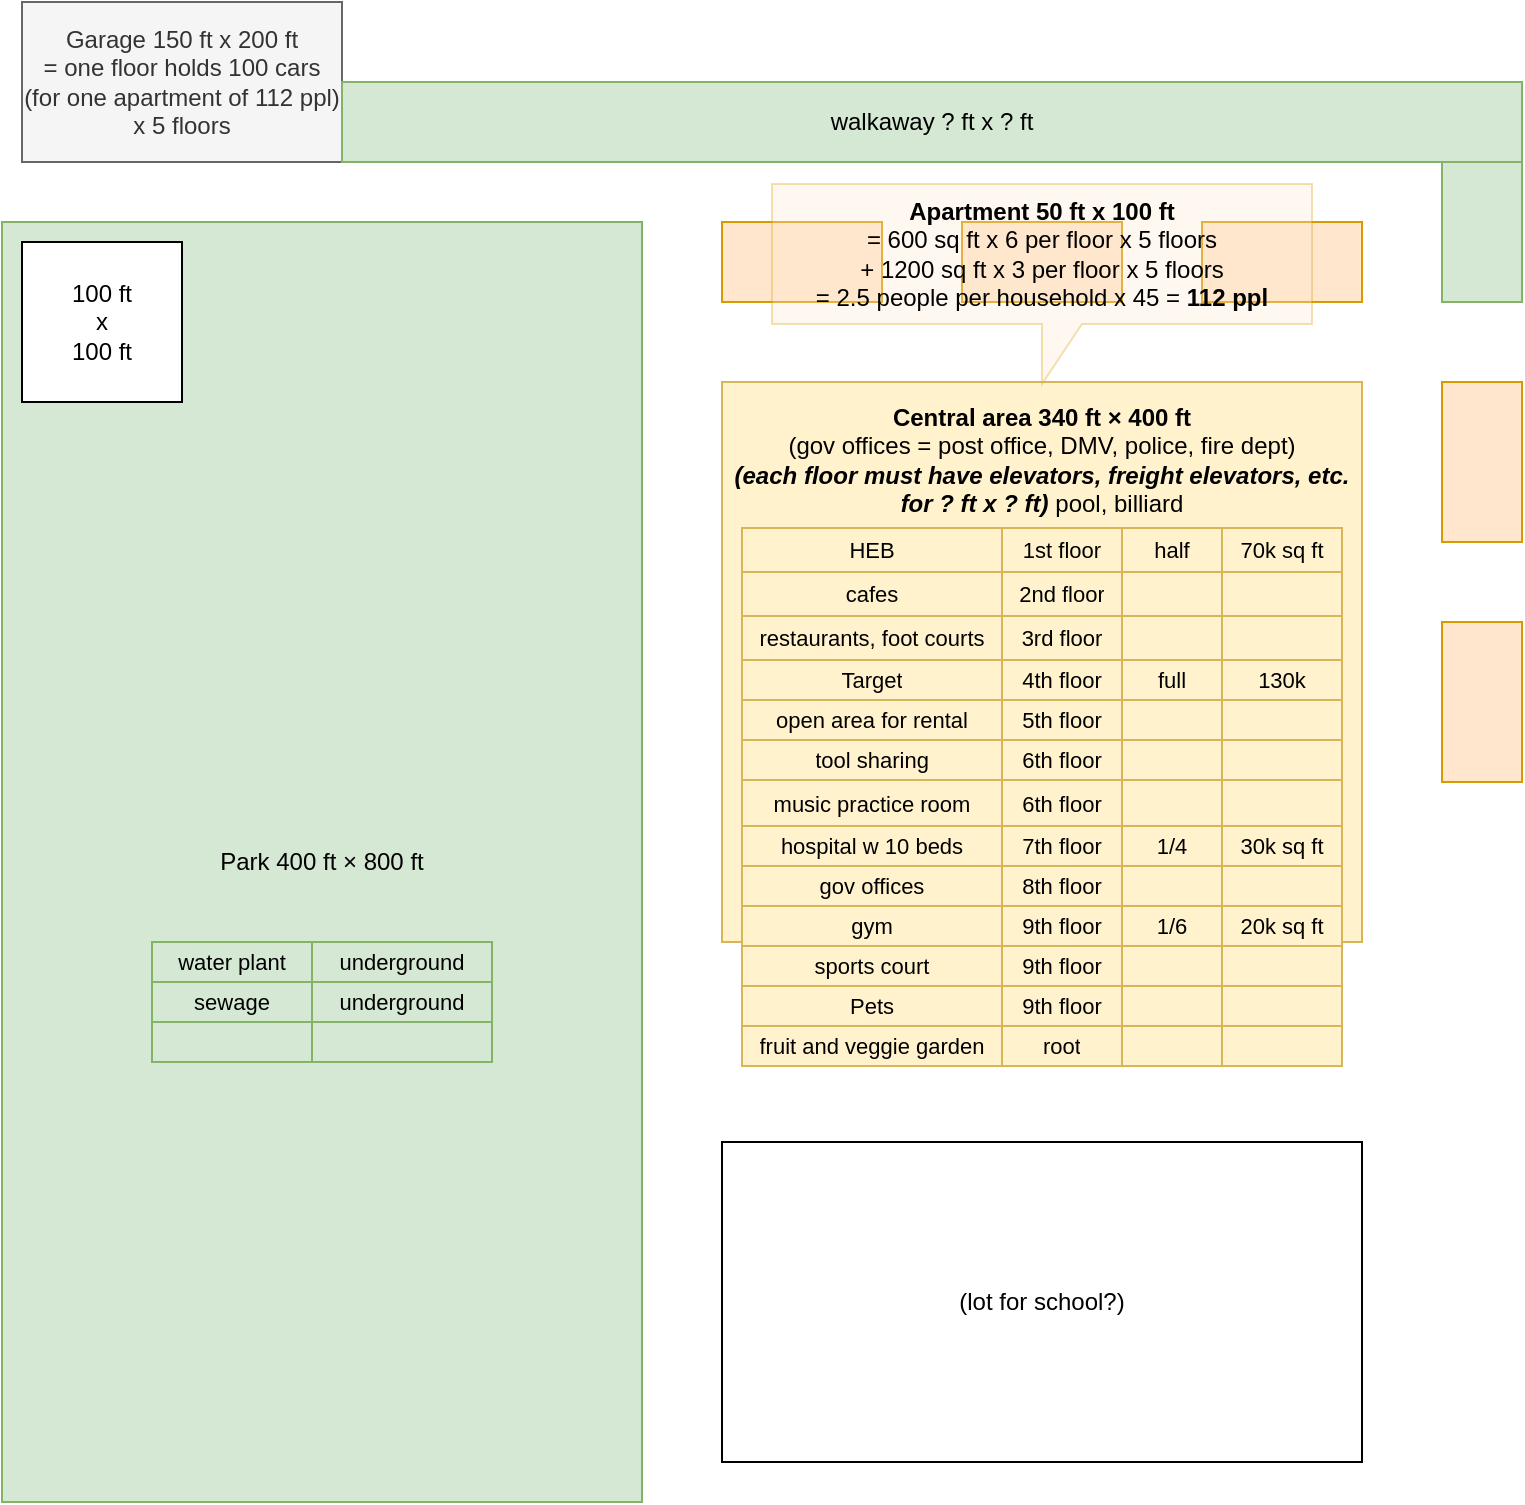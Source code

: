 <mxfile version="22.1.4" type="device">
  <diagram name="Page-1" id="zNQPjltQWeBeclRM8Xwi">
    <mxGraphModel dx="1306" dy="801" grid="1" gridSize="10" guides="1" tooltips="1" connect="1" arrows="1" fold="1" page="1" pageScale="1" pageWidth="850" pageHeight="1100" math="0" shadow="0">
      <root>
        <mxCell id="0" />
        <mxCell id="1" parent="0" />
        <mxCell id="XqFeGkBjHnRNmWFXuL38-5" value="" style="rounded=0;whiteSpace=wrap;html=1;fillColor=#ffe6cc;strokeColor=#d79b00;" parent="1" vertex="1">
          <mxGeometry x="440" y="250" width="80" height="40" as="geometry" />
        </mxCell>
        <mxCell id="XqFeGkBjHnRNmWFXuL38-10" value="" style="rounded=0;whiteSpace=wrap;html=1;fillColor=#ffe6cc;strokeColor=#d79b00;" parent="1" vertex="1">
          <mxGeometry x="560" y="250" width="80" height="40" as="geometry" />
        </mxCell>
        <mxCell id="XqFeGkBjHnRNmWFXuL38-11" value="" style="rounded=0;whiteSpace=wrap;html=1;fillColor=#ffe6cc;strokeColor=#d79b00;" parent="1" vertex="1">
          <mxGeometry x="680" y="250" width="80" height="40" as="geometry" />
        </mxCell>
        <mxCell id="XqFeGkBjHnRNmWFXuL38-61" value="Park 400 ft × 800 ft" style="rounded=0;whiteSpace=wrap;html=1;fillColor=#d5e8d4;strokeColor=#82b366;" parent="1" vertex="1">
          <mxGeometry x="80" y="250" width="320" height="640" as="geometry" />
        </mxCell>
        <mxCell id="XqFeGkBjHnRNmWFXuL38-13" value="&lt;b&gt;Central area 340 ft × 400 ft&lt;br&gt;&lt;/b&gt;(gov offices = post office, DMV, police, fire dept)&lt;br&gt;&lt;i style=&quot;font-weight: bold;&quot;&gt;(each floor must have elevators, freight elevators, etc. for ? ft x ? ft) &lt;/i&gt;pool, billiard&lt;br&gt;&lt;br&gt;&lt;br&gt;&lt;br&gt;&lt;br&gt;&lt;br&gt;&lt;br&gt;&lt;br&gt;&lt;br&gt;&lt;br&gt;&lt;br&gt;&lt;br&gt;&lt;br&gt;&lt;br&gt;." style="rounded=0;whiteSpace=wrap;html=1;imageWidth=72;fillColor=#fff2cc;strokeColor=#d6b656;" parent="1" vertex="1">
          <mxGeometry x="440" y="330" width="320" height="280" as="geometry" />
        </mxCell>
        <mxCell id="XqFeGkBjHnRNmWFXuL38-22" value="" style="shape=table;startSize=0;container=1;collapsible=0;childLayout=tableLayout;fontSize=16;fillColor=#fff2cc;strokeColor=#d6b656;" parent="1" vertex="1">
          <mxGeometry x="450" y="403" width="300" height="269" as="geometry" />
        </mxCell>
        <mxCell id="XqFeGkBjHnRNmWFXuL38-23" value="" style="shape=tableRow;horizontal=0;startSize=0;swimlaneHead=0;swimlaneBody=0;strokeColor=inherit;top=0;left=0;bottom=0;right=0;collapsible=0;dropTarget=0;fillColor=none;points=[[0,0.5],[1,0.5]];portConstraint=eastwest;fontSize=16;" parent="XqFeGkBjHnRNmWFXuL38-22" vertex="1">
          <mxGeometry width="300" height="22" as="geometry" />
        </mxCell>
        <mxCell id="XqFeGkBjHnRNmWFXuL38-24" value="HEB" style="shape=partialRectangle;html=1;whiteSpace=wrap;connectable=0;strokeColor=inherit;overflow=hidden;fillColor=none;top=0;left=0;bottom=0;right=0;pointerEvents=1;fontSize=11;" parent="XqFeGkBjHnRNmWFXuL38-23" vertex="1">
          <mxGeometry width="130" height="22" as="geometry">
            <mxRectangle width="130" height="22" as="alternateBounds" />
          </mxGeometry>
        </mxCell>
        <mxCell id="XqFeGkBjHnRNmWFXuL38-25" value="1st floor" style="shape=partialRectangle;html=1;whiteSpace=wrap;connectable=0;strokeColor=inherit;overflow=hidden;fillColor=none;top=0;left=0;bottom=0;right=0;pointerEvents=1;fontSize=11;" parent="XqFeGkBjHnRNmWFXuL38-23" vertex="1">
          <mxGeometry x="130" width="60" height="22" as="geometry">
            <mxRectangle width="60" height="22" as="alternateBounds" />
          </mxGeometry>
        </mxCell>
        <mxCell id="XqFeGkBjHnRNmWFXuL38-26" value="half" style="shape=partialRectangle;html=1;whiteSpace=wrap;connectable=0;strokeColor=inherit;overflow=hidden;fillColor=none;top=0;left=0;bottom=0;right=0;pointerEvents=1;fontSize=11;" parent="XqFeGkBjHnRNmWFXuL38-23" vertex="1">
          <mxGeometry x="190" width="50" height="22" as="geometry">
            <mxRectangle width="50" height="22" as="alternateBounds" />
          </mxGeometry>
        </mxCell>
        <mxCell id="XqFeGkBjHnRNmWFXuL38-35" value="70k sq ft" style="shape=partialRectangle;html=1;whiteSpace=wrap;connectable=0;strokeColor=inherit;overflow=hidden;fillColor=none;top=0;left=0;bottom=0;right=0;pointerEvents=1;fontSize=11;" parent="XqFeGkBjHnRNmWFXuL38-23" vertex="1">
          <mxGeometry x="240" width="60" height="22" as="geometry">
            <mxRectangle width="60" height="22" as="alternateBounds" />
          </mxGeometry>
        </mxCell>
        <mxCell id="XqFeGkBjHnRNmWFXuL38-75" style="shape=tableRow;horizontal=0;startSize=0;swimlaneHead=0;swimlaneBody=0;strokeColor=inherit;top=0;left=0;bottom=0;right=0;collapsible=0;dropTarget=0;fillColor=none;points=[[0,0.5],[1,0.5]];portConstraint=eastwest;fontSize=16;" parent="XqFeGkBjHnRNmWFXuL38-22" vertex="1">
          <mxGeometry y="22" width="300" height="22" as="geometry" />
        </mxCell>
        <mxCell id="XqFeGkBjHnRNmWFXuL38-76" value="cafes" style="shape=partialRectangle;html=1;whiteSpace=wrap;connectable=0;strokeColor=inherit;overflow=hidden;fillColor=none;top=0;left=0;bottom=0;right=0;pointerEvents=1;fontSize=11;" parent="XqFeGkBjHnRNmWFXuL38-75" vertex="1">
          <mxGeometry width="130" height="22" as="geometry">
            <mxRectangle width="130" height="22" as="alternateBounds" />
          </mxGeometry>
        </mxCell>
        <mxCell id="XqFeGkBjHnRNmWFXuL38-77" value="2nd floor" style="shape=partialRectangle;html=1;whiteSpace=wrap;connectable=0;strokeColor=inherit;overflow=hidden;fillColor=none;top=0;left=0;bottom=0;right=0;pointerEvents=1;fontSize=11;" parent="XqFeGkBjHnRNmWFXuL38-75" vertex="1">
          <mxGeometry x="130" width="60" height="22" as="geometry">
            <mxRectangle width="60" height="22" as="alternateBounds" />
          </mxGeometry>
        </mxCell>
        <mxCell id="XqFeGkBjHnRNmWFXuL38-78" style="shape=partialRectangle;html=1;whiteSpace=wrap;connectable=0;strokeColor=inherit;overflow=hidden;fillColor=none;top=0;left=0;bottom=0;right=0;pointerEvents=1;fontSize=11;" parent="XqFeGkBjHnRNmWFXuL38-75" vertex="1">
          <mxGeometry x="190" width="50" height="22" as="geometry">
            <mxRectangle width="50" height="22" as="alternateBounds" />
          </mxGeometry>
        </mxCell>
        <mxCell id="XqFeGkBjHnRNmWFXuL38-79" style="shape=partialRectangle;html=1;whiteSpace=wrap;connectable=0;strokeColor=inherit;overflow=hidden;fillColor=none;top=0;left=0;bottom=0;right=0;pointerEvents=1;fontSize=11;" parent="XqFeGkBjHnRNmWFXuL38-75" vertex="1">
          <mxGeometry x="240" width="60" height="22" as="geometry">
            <mxRectangle width="60" height="22" as="alternateBounds" />
          </mxGeometry>
        </mxCell>
        <mxCell id="XqFeGkBjHnRNmWFXuL38-131" style="shape=tableRow;horizontal=0;startSize=0;swimlaneHead=0;swimlaneBody=0;strokeColor=inherit;top=0;left=0;bottom=0;right=0;collapsible=0;dropTarget=0;fillColor=none;points=[[0,0.5],[1,0.5]];portConstraint=eastwest;fontSize=16;" parent="XqFeGkBjHnRNmWFXuL38-22" vertex="1">
          <mxGeometry y="44" width="300" height="22" as="geometry" />
        </mxCell>
        <mxCell id="XqFeGkBjHnRNmWFXuL38-132" value="restaurants, foot courts" style="shape=partialRectangle;html=1;whiteSpace=wrap;connectable=0;strokeColor=inherit;overflow=hidden;fillColor=none;top=0;left=0;bottom=0;right=0;pointerEvents=1;fontSize=11;" parent="XqFeGkBjHnRNmWFXuL38-131" vertex="1">
          <mxGeometry width="130" height="22" as="geometry">
            <mxRectangle width="130" height="22" as="alternateBounds" />
          </mxGeometry>
        </mxCell>
        <mxCell id="XqFeGkBjHnRNmWFXuL38-133" value="3rd floor" style="shape=partialRectangle;html=1;whiteSpace=wrap;connectable=0;strokeColor=inherit;overflow=hidden;fillColor=none;top=0;left=0;bottom=0;right=0;pointerEvents=1;fontSize=11;" parent="XqFeGkBjHnRNmWFXuL38-131" vertex="1">
          <mxGeometry x="130" width="60" height="22" as="geometry">
            <mxRectangle width="60" height="22" as="alternateBounds" />
          </mxGeometry>
        </mxCell>
        <mxCell id="XqFeGkBjHnRNmWFXuL38-134" style="shape=partialRectangle;html=1;whiteSpace=wrap;connectable=0;strokeColor=inherit;overflow=hidden;fillColor=none;top=0;left=0;bottom=0;right=0;pointerEvents=1;fontSize=11;" parent="XqFeGkBjHnRNmWFXuL38-131" vertex="1">
          <mxGeometry x="190" width="50" height="22" as="geometry">
            <mxRectangle width="50" height="22" as="alternateBounds" />
          </mxGeometry>
        </mxCell>
        <mxCell id="XqFeGkBjHnRNmWFXuL38-135" style="shape=partialRectangle;html=1;whiteSpace=wrap;connectable=0;strokeColor=inherit;overflow=hidden;fillColor=none;top=0;left=0;bottom=0;right=0;pointerEvents=1;fontSize=11;" parent="XqFeGkBjHnRNmWFXuL38-131" vertex="1">
          <mxGeometry x="240" width="60" height="22" as="geometry">
            <mxRectangle width="60" height="22" as="alternateBounds" />
          </mxGeometry>
        </mxCell>
        <mxCell id="XqFeGkBjHnRNmWFXuL38-27" value="" style="shape=tableRow;horizontal=0;startSize=0;swimlaneHead=0;swimlaneBody=0;strokeColor=inherit;top=0;left=0;bottom=0;right=0;collapsible=0;dropTarget=0;fillColor=none;points=[[0,0.5],[1,0.5]];portConstraint=eastwest;fontSize=16;" parent="XqFeGkBjHnRNmWFXuL38-22" vertex="1">
          <mxGeometry y="66" width="300" height="20" as="geometry" />
        </mxCell>
        <mxCell id="XqFeGkBjHnRNmWFXuL38-28" value="Target" style="shape=partialRectangle;html=1;whiteSpace=wrap;connectable=0;strokeColor=inherit;overflow=hidden;fillColor=none;top=0;left=0;bottom=0;right=0;pointerEvents=1;fontSize=11;" parent="XqFeGkBjHnRNmWFXuL38-27" vertex="1">
          <mxGeometry width="130" height="20" as="geometry">
            <mxRectangle width="130" height="20" as="alternateBounds" />
          </mxGeometry>
        </mxCell>
        <mxCell id="XqFeGkBjHnRNmWFXuL38-29" value="4th floor" style="shape=partialRectangle;html=1;whiteSpace=wrap;connectable=0;strokeColor=inherit;overflow=hidden;fillColor=none;top=0;left=0;bottom=0;right=0;pointerEvents=1;fontSize=11;" parent="XqFeGkBjHnRNmWFXuL38-27" vertex="1">
          <mxGeometry x="130" width="60" height="20" as="geometry">
            <mxRectangle width="60" height="20" as="alternateBounds" />
          </mxGeometry>
        </mxCell>
        <mxCell id="XqFeGkBjHnRNmWFXuL38-30" value="full" style="shape=partialRectangle;html=1;whiteSpace=wrap;connectable=0;strokeColor=inherit;overflow=hidden;fillColor=none;top=0;left=0;bottom=0;right=0;pointerEvents=1;fontSize=11;" parent="XqFeGkBjHnRNmWFXuL38-27" vertex="1">
          <mxGeometry x="190" width="50" height="20" as="geometry">
            <mxRectangle width="50" height="20" as="alternateBounds" />
          </mxGeometry>
        </mxCell>
        <mxCell id="XqFeGkBjHnRNmWFXuL38-36" value="130k" style="shape=partialRectangle;html=1;whiteSpace=wrap;connectable=0;strokeColor=inherit;overflow=hidden;fillColor=none;top=0;left=0;bottom=0;right=0;pointerEvents=1;fontSize=11;" parent="XqFeGkBjHnRNmWFXuL38-27" vertex="1">
          <mxGeometry x="240" width="60" height="20" as="geometry">
            <mxRectangle width="60" height="20" as="alternateBounds" />
          </mxGeometry>
        </mxCell>
        <mxCell id="XqFeGkBjHnRNmWFXuL38-85" style="shape=tableRow;horizontal=0;startSize=0;swimlaneHead=0;swimlaneBody=0;strokeColor=inherit;top=0;left=0;bottom=0;right=0;collapsible=0;dropTarget=0;fillColor=none;points=[[0,0.5],[1,0.5]];portConstraint=eastwest;fontSize=16;" parent="XqFeGkBjHnRNmWFXuL38-22" vertex="1">
          <mxGeometry y="86" width="300" height="20" as="geometry" />
        </mxCell>
        <mxCell id="XqFeGkBjHnRNmWFXuL38-86" value="open area for rental" style="shape=partialRectangle;html=1;whiteSpace=wrap;connectable=0;strokeColor=inherit;overflow=hidden;fillColor=none;top=0;left=0;bottom=0;right=0;pointerEvents=1;fontSize=11;" parent="XqFeGkBjHnRNmWFXuL38-85" vertex="1">
          <mxGeometry width="130" height="20" as="geometry">
            <mxRectangle width="130" height="20" as="alternateBounds" />
          </mxGeometry>
        </mxCell>
        <mxCell id="XqFeGkBjHnRNmWFXuL38-87" value="5th floor" style="shape=partialRectangle;html=1;whiteSpace=wrap;connectable=0;strokeColor=inherit;overflow=hidden;fillColor=none;top=0;left=0;bottom=0;right=0;pointerEvents=1;fontSize=11;" parent="XqFeGkBjHnRNmWFXuL38-85" vertex="1">
          <mxGeometry x="130" width="60" height="20" as="geometry">
            <mxRectangle width="60" height="20" as="alternateBounds" />
          </mxGeometry>
        </mxCell>
        <mxCell id="XqFeGkBjHnRNmWFXuL38-88" style="shape=partialRectangle;html=1;whiteSpace=wrap;connectable=0;strokeColor=inherit;overflow=hidden;fillColor=none;top=0;left=0;bottom=0;right=0;pointerEvents=1;fontSize=11;" parent="XqFeGkBjHnRNmWFXuL38-85" vertex="1">
          <mxGeometry x="190" width="50" height="20" as="geometry">
            <mxRectangle width="50" height="20" as="alternateBounds" />
          </mxGeometry>
        </mxCell>
        <mxCell id="XqFeGkBjHnRNmWFXuL38-89" style="shape=partialRectangle;html=1;whiteSpace=wrap;connectable=0;strokeColor=inherit;overflow=hidden;fillColor=none;top=0;left=0;bottom=0;right=0;pointerEvents=1;fontSize=11;" parent="XqFeGkBjHnRNmWFXuL38-85" vertex="1">
          <mxGeometry x="240" width="60" height="20" as="geometry">
            <mxRectangle width="60" height="20" as="alternateBounds" />
          </mxGeometry>
        </mxCell>
        <mxCell id="XqFeGkBjHnRNmWFXuL38-80" style="shape=tableRow;horizontal=0;startSize=0;swimlaneHead=0;swimlaneBody=0;strokeColor=inherit;top=0;left=0;bottom=0;right=0;collapsible=0;dropTarget=0;fillColor=none;points=[[0,0.5],[1,0.5]];portConstraint=eastwest;fontSize=16;" parent="XqFeGkBjHnRNmWFXuL38-22" vertex="1">
          <mxGeometry y="106" width="300" height="20" as="geometry" />
        </mxCell>
        <mxCell id="XqFeGkBjHnRNmWFXuL38-81" value="tool sharing" style="shape=partialRectangle;html=1;whiteSpace=wrap;connectable=0;strokeColor=inherit;overflow=hidden;fillColor=none;top=0;left=0;bottom=0;right=0;pointerEvents=1;fontSize=11;" parent="XqFeGkBjHnRNmWFXuL38-80" vertex="1">
          <mxGeometry width="130" height="20" as="geometry">
            <mxRectangle width="130" height="20" as="alternateBounds" />
          </mxGeometry>
        </mxCell>
        <mxCell id="XqFeGkBjHnRNmWFXuL38-82" value="6th floor" style="shape=partialRectangle;html=1;whiteSpace=wrap;connectable=0;strokeColor=inherit;overflow=hidden;fillColor=none;top=0;left=0;bottom=0;right=0;pointerEvents=1;fontSize=11;" parent="XqFeGkBjHnRNmWFXuL38-80" vertex="1">
          <mxGeometry x="130" width="60" height="20" as="geometry">
            <mxRectangle width="60" height="20" as="alternateBounds" />
          </mxGeometry>
        </mxCell>
        <mxCell id="XqFeGkBjHnRNmWFXuL38-83" style="shape=partialRectangle;html=1;whiteSpace=wrap;connectable=0;strokeColor=inherit;overflow=hidden;fillColor=none;top=0;left=0;bottom=0;right=0;pointerEvents=1;fontSize=11;" parent="XqFeGkBjHnRNmWFXuL38-80" vertex="1">
          <mxGeometry x="190" width="50" height="20" as="geometry">
            <mxRectangle width="50" height="20" as="alternateBounds" />
          </mxGeometry>
        </mxCell>
        <mxCell id="XqFeGkBjHnRNmWFXuL38-84" style="shape=partialRectangle;html=1;whiteSpace=wrap;connectable=0;strokeColor=inherit;overflow=hidden;fillColor=none;top=0;left=0;bottom=0;right=0;pointerEvents=1;fontSize=11;" parent="XqFeGkBjHnRNmWFXuL38-80" vertex="1">
          <mxGeometry x="240" width="60" height="20" as="geometry">
            <mxRectangle width="60" height="20" as="alternateBounds" />
          </mxGeometry>
        </mxCell>
        <mxCell id="XqFeGkBjHnRNmWFXuL38-119" style="shape=tableRow;horizontal=0;startSize=0;swimlaneHead=0;swimlaneBody=0;strokeColor=inherit;top=0;left=0;bottom=0;right=0;collapsible=0;dropTarget=0;fillColor=none;points=[[0,0.5],[1,0.5]];portConstraint=eastwest;fontSize=16;" parent="XqFeGkBjHnRNmWFXuL38-22" vertex="1">
          <mxGeometry y="126" width="300" height="23" as="geometry" />
        </mxCell>
        <mxCell id="XqFeGkBjHnRNmWFXuL38-120" value="music practice room" style="shape=partialRectangle;html=1;whiteSpace=wrap;connectable=0;strokeColor=inherit;overflow=hidden;fillColor=none;top=0;left=0;bottom=0;right=0;pointerEvents=1;fontSize=11;" parent="XqFeGkBjHnRNmWFXuL38-119" vertex="1">
          <mxGeometry width="130" height="23" as="geometry">
            <mxRectangle width="130" height="23" as="alternateBounds" />
          </mxGeometry>
        </mxCell>
        <mxCell id="XqFeGkBjHnRNmWFXuL38-121" value="6th floor" style="shape=partialRectangle;html=1;whiteSpace=wrap;connectable=0;strokeColor=inherit;overflow=hidden;fillColor=none;top=0;left=0;bottom=0;right=0;pointerEvents=1;fontSize=11;" parent="XqFeGkBjHnRNmWFXuL38-119" vertex="1">
          <mxGeometry x="130" width="60" height="23" as="geometry">
            <mxRectangle width="60" height="23" as="alternateBounds" />
          </mxGeometry>
        </mxCell>
        <mxCell id="XqFeGkBjHnRNmWFXuL38-122" style="shape=partialRectangle;html=1;whiteSpace=wrap;connectable=0;strokeColor=inherit;overflow=hidden;fillColor=none;top=0;left=0;bottom=0;right=0;pointerEvents=1;fontSize=11;" parent="XqFeGkBjHnRNmWFXuL38-119" vertex="1">
          <mxGeometry x="190" width="50" height="23" as="geometry">
            <mxRectangle width="50" height="23" as="alternateBounds" />
          </mxGeometry>
        </mxCell>
        <mxCell id="XqFeGkBjHnRNmWFXuL38-123" style="shape=partialRectangle;html=1;whiteSpace=wrap;connectable=0;strokeColor=inherit;overflow=hidden;fillColor=none;top=0;left=0;bottom=0;right=0;pointerEvents=1;fontSize=11;" parent="XqFeGkBjHnRNmWFXuL38-119" vertex="1">
          <mxGeometry x="240" width="60" height="23" as="geometry">
            <mxRectangle width="60" height="23" as="alternateBounds" />
          </mxGeometry>
        </mxCell>
        <mxCell id="XqFeGkBjHnRNmWFXuL38-31" value="" style="shape=tableRow;horizontal=0;startSize=0;swimlaneHead=0;swimlaneBody=0;strokeColor=inherit;top=0;left=0;bottom=0;right=0;collapsible=0;dropTarget=0;fillColor=none;points=[[0,0.5],[1,0.5]];portConstraint=eastwest;fontSize=16;" parent="XqFeGkBjHnRNmWFXuL38-22" vertex="1">
          <mxGeometry y="149" width="300" height="20" as="geometry" />
        </mxCell>
        <mxCell id="XqFeGkBjHnRNmWFXuL38-32" value="hospital w 10 beds" style="shape=partialRectangle;html=1;whiteSpace=wrap;connectable=0;strokeColor=inherit;overflow=hidden;fillColor=none;top=0;left=0;bottom=0;right=0;pointerEvents=1;fontSize=11;" parent="XqFeGkBjHnRNmWFXuL38-31" vertex="1">
          <mxGeometry width="130" height="20" as="geometry">
            <mxRectangle width="130" height="20" as="alternateBounds" />
          </mxGeometry>
        </mxCell>
        <mxCell id="XqFeGkBjHnRNmWFXuL38-33" value="7th floor" style="shape=partialRectangle;html=1;whiteSpace=wrap;connectable=0;strokeColor=inherit;overflow=hidden;fillColor=none;top=0;left=0;bottom=0;right=0;pointerEvents=1;fontSize=11;" parent="XqFeGkBjHnRNmWFXuL38-31" vertex="1">
          <mxGeometry x="130" width="60" height="20" as="geometry">
            <mxRectangle width="60" height="20" as="alternateBounds" />
          </mxGeometry>
        </mxCell>
        <mxCell id="XqFeGkBjHnRNmWFXuL38-34" value="1/4" style="shape=partialRectangle;html=1;whiteSpace=wrap;connectable=0;strokeColor=inherit;overflow=hidden;fillColor=none;top=0;left=0;bottom=0;right=0;pointerEvents=1;fontSize=11;" parent="XqFeGkBjHnRNmWFXuL38-31" vertex="1">
          <mxGeometry x="190" width="50" height="20" as="geometry">
            <mxRectangle width="50" height="20" as="alternateBounds" />
          </mxGeometry>
        </mxCell>
        <mxCell id="XqFeGkBjHnRNmWFXuL38-37" value="30k sq ft" style="shape=partialRectangle;html=1;whiteSpace=wrap;connectable=0;strokeColor=inherit;overflow=hidden;fillColor=none;top=0;left=0;bottom=0;right=0;pointerEvents=1;fontSize=11;" parent="XqFeGkBjHnRNmWFXuL38-31" vertex="1">
          <mxGeometry x="240" width="60" height="20" as="geometry">
            <mxRectangle width="60" height="20" as="alternateBounds" />
          </mxGeometry>
        </mxCell>
        <mxCell id="XqFeGkBjHnRNmWFXuL38-100" style="shape=tableRow;horizontal=0;startSize=0;swimlaneHead=0;swimlaneBody=0;strokeColor=inherit;top=0;left=0;bottom=0;right=0;collapsible=0;dropTarget=0;fillColor=none;points=[[0,0.5],[1,0.5]];portConstraint=eastwest;fontSize=16;" parent="XqFeGkBjHnRNmWFXuL38-22" vertex="1">
          <mxGeometry y="169" width="300" height="20" as="geometry" />
        </mxCell>
        <mxCell id="XqFeGkBjHnRNmWFXuL38-101" value="gov offices" style="shape=partialRectangle;html=1;whiteSpace=wrap;connectable=0;strokeColor=inherit;overflow=hidden;fillColor=none;top=0;left=0;bottom=0;right=0;pointerEvents=1;fontSize=11;" parent="XqFeGkBjHnRNmWFXuL38-100" vertex="1">
          <mxGeometry width="130" height="20" as="geometry">
            <mxRectangle width="130" height="20" as="alternateBounds" />
          </mxGeometry>
        </mxCell>
        <mxCell id="XqFeGkBjHnRNmWFXuL38-102" value="8th floor" style="shape=partialRectangle;html=1;whiteSpace=wrap;connectable=0;strokeColor=inherit;overflow=hidden;fillColor=none;top=0;left=0;bottom=0;right=0;pointerEvents=1;fontSize=11;" parent="XqFeGkBjHnRNmWFXuL38-100" vertex="1">
          <mxGeometry x="130" width="60" height="20" as="geometry">
            <mxRectangle width="60" height="20" as="alternateBounds" />
          </mxGeometry>
        </mxCell>
        <mxCell id="XqFeGkBjHnRNmWFXuL38-103" style="shape=partialRectangle;html=1;whiteSpace=wrap;connectable=0;strokeColor=inherit;overflow=hidden;fillColor=none;top=0;left=0;bottom=0;right=0;pointerEvents=1;fontSize=11;" parent="XqFeGkBjHnRNmWFXuL38-100" vertex="1">
          <mxGeometry x="190" width="50" height="20" as="geometry">
            <mxRectangle width="50" height="20" as="alternateBounds" />
          </mxGeometry>
        </mxCell>
        <mxCell id="XqFeGkBjHnRNmWFXuL38-104" style="shape=partialRectangle;html=1;whiteSpace=wrap;connectable=0;strokeColor=inherit;overflow=hidden;fillColor=none;top=0;left=0;bottom=0;right=0;pointerEvents=1;fontSize=11;" parent="XqFeGkBjHnRNmWFXuL38-100" vertex="1">
          <mxGeometry x="240" width="60" height="20" as="geometry">
            <mxRectangle width="60" height="20" as="alternateBounds" />
          </mxGeometry>
        </mxCell>
        <mxCell id="XqFeGkBjHnRNmWFXuL38-53" style="shape=tableRow;horizontal=0;startSize=0;swimlaneHead=0;swimlaneBody=0;strokeColor=inherit;top=0;left=0;bottom=0;right=0;collapsible=0;dropTarget=0;fillColor=none;points=[[0,0.5],[1,0.5]];portConstraint=eastwest;fontSize=16;" parent="XqFeGkBjHnRNmWFXuL38-22" vertex="1">
          <mxGeometry y="189" width="300" height="20" as="geometry" />
        </mxCell>
        <mxCell id="XqFeGkBjHnRNmWFXuL38-54" value="gym" style="shape=partialRectangle;html=1;whiteSpace=wrap;connectable=0;strokeColor=inherit;overflow=hidden;fillColor=none;top=0;left=0;bottom=0;right=0;pointerEvents=1;fontSize=11;" parent="XqFeGkBjHnRNmWFXuL38-53" vertex="1">
          <mxGeometry width="130" height="20" as="geometry">
            <mxRectangle width="130" height="20" as="alternateBounds" />
          </mxGeometry>
        </mxCell>
        <mxCell id="XqFeGkBjHnRNmWFXuL38-55" value="9th floor" style="shape=partialRectangle;html=1;whiteSpace=wrap;connectable=0;strokeColor=inherit;overflow=hidden;fillColor=none;top=0;left=0;bottom=0;right=0;pointerEvents=1;fontSize=11;" parent="XqFeGkBjHnRNmWFXuL38-53" vertex="1">
          <mxGeometry x="130" width="60" height="20" as="geometry">
            <mxRectangle width="60" height="20" as="alternateBounds" />
          </mxGeometry>
        </mxCell>
        <mxCell id="XqFeGkBjHnRNmWFXuL38-56" value="1/6" style="shape=partialRectangle;html=1;whiteSpace=wrap;connectable=0;strokeColor=inherit;overflow=hidden;fillColor=none;top=0;left=0;bottom=0;right=0;pointerEvents=1;fontSize=11;" parent="XqFeGkBjHnRNmWFXuL38-53" vertex="1">
          <mxGeometry x="190" width="50" height="20" as="geometry">
            <mxRectangle width="50" height="20" as="alternateBounds" />
          </mxGeometry>
        </mxCell>
        <mxCell id="XqFeGkBjHnRNmWFXuL38-57" value="20k sq ft" style="shape=partialRectangle;html=1;whiteSpace=wrap;connectable=0;strokeColor=inherit;overflow=hidden;fillColor=none;top=0;left=0;bottom=0;right=0;pointerEvents=1;fontSize=11;" parent="XqFeGkBjHnRNmWFXuL38-53" vertex="1">
          <mxGeometry x="240" width="60" height="20" as="geometry">
            <mxRectangle width="60" height="20" as="alternateBounds" />
          </mxGeometry>
        </mxCell>
        <mxCell id="XqFeGkBjHnRNmWFXuL38-107" style="shape=tableRow;horizontal=0;startSize=0;swimlaneHead=0;swimlaneBody=0;strokeColor=inherit;top=0;left=0;bottom=0;right=0;collapsible=0;dropTarget=0;fillColor=none;points=[[0,0.5],[1,0.5]];portConstraint=eastwest;fontSize=16;" parent="XqFeGkBjHnRNmWFXuL38-22" vertex="1">
          <mxGeometry y="209" width="300" height="20" as="geometry" />
        </mxCell>
        <mxCell id="XqFeGkBjHnRNmWFXuL38-108" value="sports court" style="shape=partialRectangle;html=1;whiteSpace=wrap;connectable=0;strokeColor=inherit;overflow=hidden;fillColor=none;top=0;left=0;bottom=0;right=0;pointerEvents=1;fontSize=11;" parent="XqFeGkBjHnRNmWFXuL38-107" vertex="1">
          <mxGeometry width="130" height="20" as="geometry">
            <mxRectangle width="130" height="20" as="alternateBounds" />
          </mxGeometry>
        </mxCell>
        <mxCell id="XqFeGkBjHnRNmWFXuL38-109" value="9th floor" style="shape=partialRectangle;html=1;whiteSpace=wrap;connectable=0;strokeColor=inherit;overflow=hidden;fillColor=none;top=0;left=0;bottom=0;right=0;pointerEvents=1;fontSize=11;" parent="XqFeGkBjHnRNmWFXuL38-107" vertex="1">
          <mxGeometry x="130" width="60" height="20" as="geometry">
            <mxRectangle width="60" height="20" as="alternateBounds" />
          </mxGeometry>
        </mxCell>
        <mxCell id="XqFeGkBjHnRNmWFXuL38-110" style="shape=partialRectangle;html=1;whiteSpace=wrap;connectable=0;strokeColor=inherit;overflow=hidden;fillColor=none;top=0;left=0;bottom=0;right=0;pointerEvents=1;fontSize=11;" parent="XqFeGkBjHnRNmWFXuL38-107" vertex="1">
          <mxGeometry x="190" width="50" height="20" as="geometry">
            <mxRectangle width="50" height="20" as="alternateBounds" />
          </mxGeometry>
        </mxCell>
        <mxCell id="XqFeGkBjHnRNmWFXuL38-111" style="shape=partialRectangle;html=1;whiteSpace=wrap;connectable=0;strokeColor=inherit;overflow=hidden;fillColor=none;top=0;left=0;bottom=0;right=0;pointerEvents=1;fontSize=11;" parent="XqFeGkBjHnRNmWFXuL38-107" vertex="1">
          <mxGeometry x="240" width="60" height="20" as="geometry">
            <mxRectangle width="60" height="20" as="alternateBounds" />
          </mxGeometry>
        </mxCell>
        <mxCell id="XqFeGkBjHnRNmWFXuL38-48" style="shape=tableRow;horizontal=0;startSize=0;swimlaneHead=0;swimlaneBody=0;strokeColor=inherit;top=0;left=0;bottom=0;right=0;collapsible=0;dropTarget=0;fillColor=none;points=[[0,0.5],[1,0.5]];portConstraint=eastwest;fontSize=16;" parent="XqFeGkBjHnRNmWFXuL38-22" vertex="1">
          <mxGeometry y="229" width="300" height="20" as="geometry" />
        </mxCell>
        <mxCell id="XqFeGkBjHnRNmWFXuL38-49" value="Pets" style="shape=partialRectangle;html=1;whiteSpace=wrap;connectable=0;strokeColor=inherit;overflow=hidden;fillColor=none;top=0;left=0;bottom=0;right=0;pointerEvents=1;fontSize=11;" parent="XqFeGkBjHnRNmWFXuL38-48" vertex="1">
          <mxGeometry width="130" height="20" as="geometry">
            <mxRectangle width="130" height="20" as="alternateBounds" />
          </mxGeometry>
        </mxCell>
        <mxCell id="XqFeGkBjHnRNmWFXuL38-50" value="9th floor" style="shape=partialRectangle;html=1;whiteSpace=wrap;connectable=0;strokeColor=inherit;overflow=hidden;fillColor=none;top=0;left=0;bottom=0;right=0;pointerEvents=1;fontSize=11;" parent="XqFeGkBjHnRNmWFXuL38-48" vertex="1">
          <mxGeometry x="130" width="60" height="20" as="geometry">
            <mxRectangle width="60" height="20" as="alternateBounds" />
          </mxGeometry>
        </mxCell>
        <mxCell id="XqFeGkBjHnRNmWFXuL38-51" style="shape=partialRectangle;html=1;whiteSpace=wrap;connectable=0;strokeColor=inherit;overflow=hidden;fillColor=none;top=0;left=0;bottom=0;right=0;pointerEvents=1;fontSize=11;" parent="XqFeGkBjHnRNmWFXuL38-48" vertex="1">
          <mxGeometry x="190" width="50" height="20" as="geometry">
            <mxRectangle width="50" height="20" as="alternateBounds" />
          </mxGeometry>
        </mxCell>
        <mxCell id="XqFeGkBjHnRNmWFXuL38-52" style="shape=partialRectangle;html=1;whiteSpace=wrap;connectable=0;strokeColor=inherit;overflow=hidden;fillColor=none;top=0;left=0;bottom=0;right=0;pointerEvents=1;fontSize=11;" parent="XqFeGkBjHnRNmWFXuL38-48" vertex="1">
          <mxGeometry x="240" width="60" height="20" as="geometry">
            <mxRectangle width="60" height="20" as="alternateBounds" />
          </mxGeometry>
        </mxCell>
        <mxCell id="XqFeGkBjHnRNmWFXuL38-38" style="shape=tableRow;horizontal=0;startSize=0;swimlaneHead=0;swimlaneBody=0;strokeColor=inherit;top=0;left=0;bottom=0;right=0;collapsible=0;dropTarget=0;fillColor=none;points=[[0,0.5],[1,0.5]];portConstraint=eastwest;fontSize=16;" parent="XqFeGkBjHnRNmWFXuL38-22" vertex="1">
          <mxGeometry y="249" width="300" height="20" as="geometry" />
        </mxCell>
        <mxCell id="XqFeGkBjHnRNmWFXuL38-39" value="fruit and veggie garden" style="shape=partialRectangle;html=1;whiteSpace=wrap;connectable=0;strokeColor=inherit;overflow=hidden;fillColor=none;top=0;left=0;bottom=0;right=0;pointerEvents=1;fontSize=11;" parent="XqFeGkBjHnRNmWFXuL38-38" vertex="1">
          <mxGeometry width="130" height="20" as="geometry">
            <mxRectangle width="130" height="20" as="alternateBounds" />
          </mxGeometry>
        </mxCell>
        <mxCell id="XqFeGkBjHnRNmWFXuL38-40" value="root" style="shape=partialRectangle;html=1;whiteSpace=wrap;connectable=0;strokeColor=inherit;overflow=hidden;fillColor=none;top=0;left=0;bottom=0;right=0;pointerEvents=1;fontSize=11;" parent="XqFeGkBjHnRNmWFXuL38-38" vertex="1">
          <mxGeometry x="130" width="60" height="20" as="geometry">
            <mxRectangle width="60" height="20" as="alternateBounds" />
          </mxGeometry>
        </mxCell>
        <mxCell id="XqFeGkBjHnRNmWFXuL38-41" style="shape=partialRectangle;html=1;whiteSpace=wrap;connectable=0;strokeColor=inherit;overflow=hidden;fillColor=none;top=0;left=0;bottom=0;right=0;pointerEvents=1;fontSize=11;" parent="XqFeGkBjHnRNmWFXuL38-38" vertex="1">
          <mxGeometry x="190" width="50" height="20" as="geometry">
            <mxRectangle width="50" height="20" as="alternateBounds" />
          </mxGeometry>
        </mxCell>
        <mxCell id="XqFeGkBjHnRNmWFXuL38-42" style="shape=partialRectangle;html=1;whiteSpace=wrap;connectable=0;strokeColor=inherit;overflow=hidden;fillColor=none;top=0;left=0;bottom=0;right=0;pointerEvents=1;fontSize=11;" parent="XqFeGkBjHnRNmWFXuL38-38" vertex="1">
          <mxGeometry x="240" width="60" height="20" as="geometry">
            <mxRectangle width="60" height="20" as="alternateBounds" />
          </mxGeometry>
        </mxCell>
        <mxCell id="XqFeGkBjHnRNmWFXuL38-105" value="Garage 150 ft x 200 ft&lt;br&gt;= one floor holds 100 cars&lt;br&gt;(for one apartment of 112 ppl)&lt;br&gt;x 5 floors" style="rounded=0;whiteSpace=wrap;html=1;fillColor=#f5f5f5;fontColor=#333333;strokeColor=#666666;" parent="1" vertex="1">
          <mxGeometry x="90" y="140" width="160" height="80" as="geometry" />
        </mxCell>
        <mxCell id="XqFeGkBjHnRNmWFXuL38-4" value="100 ft&lt;br&gt;x&lt;br&gt;100 ft" style="whiteSpace=wrap;html=1;aspect=fixed;" parent="1" vertex="1">
          <mxGeometry x="90" y="260" width="80" height="80" as="geometry" />
        </mxCell>
        <mxCell id="XqFeGkBjHnRNmWFXuL38-8" value="&lt;b&gt;Apartment 50 ft x 100 ft&lt;br&gt;&lt;/b&gt;= 600 sq ft x 6 per floor x 5 floors&lt;br&gt;+ 1200 sq ft x 3 per floor x 5 floors&lt;br&gt;= 2.5 people per household x 45 = &lt;b&gt;112 ppl&lt;/b&gt;" style="shape=callout;whiteSpace=wrap;html=1;perimeter=calloutPerimeter;fillColor=#ffe6cc;strokeColor=#d79b00;opacity=30;" parent="1" vertex="1">
          <mxGeometry x="465" y="231" width="270" height="100" as="geometry" />
        </mxCell>
        <mxCell id="XqFeGkBjHnRNmWFXuL38-113" value="walkaway ? ft x ? ft" style="rounded=0;whiteSpace=wrap;html=1;fillColor=#d5e8d4;strokeColor=#82b366;" parent="1" vertex="1">
          <mxGeometry x="250" y="180" width="590" height="40" as="geometry" />
        </mxCell>
        <mxCell id="XqFeGkBjHnRNmWFXuL38-117" value="" style="rounded=0;whiteSpace=wrap;html=1;fillColor=#ffe6cc;strokeColor=#d79b00;" parent="1" vertex="1">
          <mxGeometry x="800" y="330" width="40" height="80" as="geometry" />
        </mxCell>
        <mxCell id="XqFeGkBjHnRNmWFXuL38-118" value="" style="rounded=0;whiteSpace=wrap;html=1;fillColor=#ffe6cc;strokeColor=#d79b00;" parent="1" vertex="1">
          <mxGeometry x="800" y="450" width="40" height="80" as="geometry" />
        </mxCell>
        <mxCell id="XqFeGkBjHnRNmWFXuL38-124" value="(lot for school?)" style="rounded=0;whiteSpace=wrap;html=1;" parent="1" vertex="1">
          <mxGeometry x="440" y="710" width="320" height="160" as="geometry" />
        </mxCell>
        <mxCell id="YuxdGREvVWaOQCWNcsRS-14" value="" style="shape=table;startSize=0;container=1;collapsible=0;childLayout=tableLayout;fontSize=11;fillColor=#d5e8d4;strokeColor=#82b366;" vertex="1" parent="1">
          <mxGeometry x="155" y="610" width="170" height="60" as="geometry" />
        </mxCell>
        <mxCell id="YuxdGREvVWaOQCWNcsRS-15" value="" style="shape=tableRow;horizontal=0;startSize=0;swimlaneHead=0;swimlaneBody=0;strokeColor=inherit;top=0;left=0;bottom=0;right=0;collapsible=0;dropTarget=0;fillColor=none;points=[[0,0.5],[1,0.5]];portConstraint=eastwest;fontSize=16;" vertex="1" parent="YuxdGREvVWaOQCWNcsRS-14">
          <mxGeometry width="170" height="20" as="geometry" />
        </mxCell>
        <mxCell id="YuxdGREvVWaOQCWNcsRS-16" value="water plant" style="shape=partialRectangle;html=1;whiteSpace=wrap;connectable=0;strokeColor=inherit;overflow=hidden;fillColor=none;top=0;left=0;bottom=0;right=0;pointerEvents=1;fontSize=11;" vertex="1" parent="YuxdGREvVWaOQCWNcsRS-15">
          <mxGeometry width="80" height="20" as="geometry">
            <mxRectangle width="80" height="20" as="alternateBounds" />
          </mxGeometry>
        </mxCell>
        <mxCell id="YuxdGREvVWaOQCWNcsRS-27" value="underground" style="shape=partialRectangle;html=1;whiteSpace=wrap;connectable=0;strokeColor=inherit;overflow=hidden;fillColor=none;top=0;left=0;bottom=0;right=0;pointerEvents=1;fontSize=11;" vertex="1" parent="YuxdGREvVWaOQCWNcsRS-15">
          <mxGeometry x="80" width="90" height="20" as="geometry">
            <mxRectangle width="90" height="20" as="alternateBounds" />
          </mxGeometry>
        </mxCell>
        <mxCell id="YuxdGREvVWaOQCWNcsRS-19" value="" style="shape=tableRow;horizontal=0;startSize=0;swimlaneHead=0;swimlaneBody=0;strokeColor=inherit;top=0;left=0;bottom=0;right=0;collapsible=0;dropTarget=0;fillColor=none;points=[[0,0.5],[1,0.5]];portConstraint=eastwest;fontSize=16;" vertex="1" parent="YuxdGREvVWaOQCWNcsRS-14">
          <mxGeometry y="20" width="170" height="20" as="geometry" />
        </mxCell>
        <mxCell id="YuxdGREvVWaOQCWNcsRS-20" value="sewage" style="shape=partialRectangle;html=1;whiteSpace=wrap;connectable=0;strokeColor=inherit;overflow=hidden;fillColor=none;top=0;left=0;bottom=0;right=0;pointerEvents=1;fontSize=11;" vertex="1" parent="YuxdGREvVWaOQCWNcsRS-19">
          <mxGeometry width="80" height="20" as="geometry">
            <mxRectangle width="80" height="20" as="alternateBounds" />
          </mxGeometry>
        </mxCell>
        <mxCell id="YuxdGREvVWaOQCWNcsRS-28" value="underground" style="shape=partialRectangle;html=1;whiteSpace=wrap;connectable=0;strokeColor=inherit;overflow=hidden;fillColor=none;top=0;left=0;bottom=0;right=0;pointerEvents=1;fontSize=11;" vertex="1" parent="YuxdGREvVWaOQCWNcsRS-19">
          <mxGeometry x="80" width="90" height="20" as="geometry">
            <mxRectangle width="90" height="20" as="alternateBounds" />
          </mxGeometry>
        </mxCell>
        <mxCell id="YuxdGREvVWaOQCWNcsRS-23" value="" style="shape=tableRow;horizontal=0;startSize=0;swimlaneHead=0;swimlaneBody=0;strokeColor=inherit;top=0;left=0;bottom=0;right=0;collapsible=0;dropTarget=0;fillColor=none;points=[[0,0.5],[1,0.5]];portConstraint=eastwest;fontSize=16;" vertex="1" parent="YuxdGREvVWaOQCWNcsRS-14">
          <mxGeometry y="40" width="170" height="20" as="geometry" />
        </mxCell>
        <mxCell id="YuxdGREvVWaOQCWNcsRS-24" value="" style="shape=partialRectangle;html=1;whiteSpace=wrap;connectable=0;strokeColor=inherit;overflow=hidden;fillColor=none;top=0;left=0;bottom=0;right=0;pointerEvents=1;fontSize=11;" vertex="1" parent="YuxdGREvVWaOQCWNcsRS-23">
          <mxGeometry width="80" height="20" as="geometry">
            <mxRectangle width="80" height="20" as="alternateBounds" />
          </mxGeometry>
        </mxCell>
        <mxCell id="YuxdGREvVWaOQCWNcsRS-29" style="shape=partialRectangle;html=1;whiteSpace=wrap;connectable=0;strokeColor=inherit;overflow=hidden;fillColor=none;top=0;left=0;bottom=0;right=0;pointerEvents=1;fontSize=11;" vertex="1" parent="YuxdGREvVWaOQCWNcsRS-23">
          <mxGeometry x="80" width="90" height="20" as="geometry">
            <mxRectangle width="90" height="20" as="alternateBounds" />
          </mxGeometry>
        </mxCell>
        <mxCell id="YuxdGREvVWaOQCWNcsRS-30" value="" style="rounded=0;whiteSpace=wrap;html=1;fillColor=#d5e8d4;strokeColor=#82b366;" vertex="1" parent="1">
          <mxGeometry x="800" y="220" width="40" height="70" as="geometry" />
        </mxCell>
      </root>
    </mxGraphModel>
  </diagram>
</mxfile>

